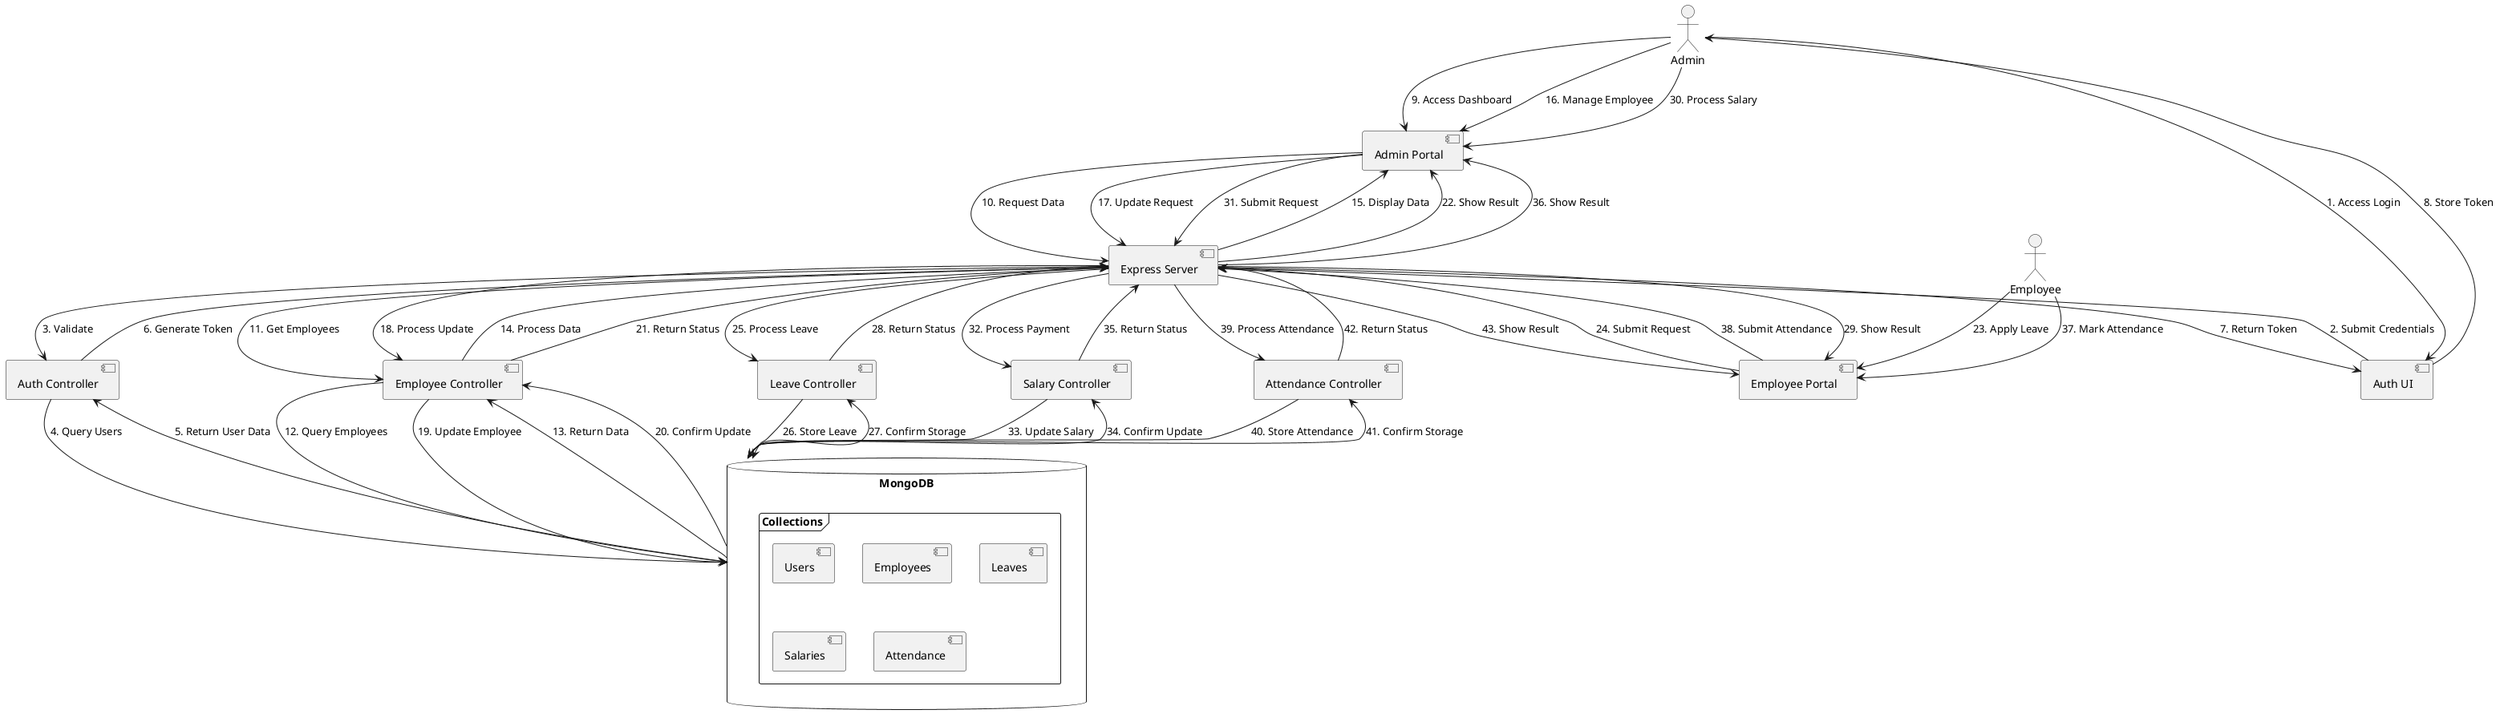 @startuml EMS Collaboration Diagram

' Actors
actor "Admin" as Admin
actor "Employee" as Employee

' Frontend Components
component "Admin Portal" as AdminPortal
component "Employee Portal" as EmpPortal
component "Auth UI" as AuthUI

' Backend Components
component "Express Server" as Server
component "Auth Controller" as AuthCtrl
component "Employee Controller" as EmpCtrl
component "Leave Controller" as LeaveCtrl
component "Salary Controller" as SalaryCtrl
component "Attendance Controller" as AttendCtrl

' Database
database "MongoDB" as DB {
  frame "Collections" {
    [Users] as Users
    [Employees] as Employees
    [Leaves] as Leaves
    [Salaries] as Salaries
    [Attendance] as Attendance
  }
}

' Authentication Flow
Admin --> AuthUI : 1. Access Login
AuthUI --> Server : 2. Submit Credentials
Server --> AuthCtrl : 3. Validate
AuthCtrl --> DB : 4. Query Users
DB --> AuthCtrl : 5. Return User Data
AuthCtrl --> Server : 6. Generate Token
Server --> AuthUI : 7. Return Token
AuthUI --> Admin : 8. Store Token

' Admin Operations
Admin --> AdminPortal : 9. Access Dashboard
AdminPortal --> Server : 10. Request Data
Server --> EmpCtrl : 11. Get Employees
EmpCtrl --> DB : 12. Query Employees
DB --> EmpCtrl : 13. Return Data
EmpCtrl --> Server : 14. Process Data
Server --> AdminPortal : 15. Display Data

' Employee Management
Admin --> AdminPortal : 16. Manage Employee
AdminPortal --> Server : 17. Update Request
Server --> EmpCtrl : 18. Process Update
EmpCtrl --> DB : 19. Update Employee
DB --> EmpCtrl : 20. Confirm Update
EmpCtrl --> Server : 21. Return Status
Server --> AdminPortal : 22. Show Result

' Leave Management
Employee --> EmpPortal : 23. Apply Leave
EmpPortal --> Server : 24. Submit Request
Server --> LeaveCtrl : 25. Process Leave
LeaveCtrl --> DB : 26. Store Leave
DB --> LeaveCtrl : 27. Confirm Storage
LeaveCtrl --> Server : 28. Return Status
Server --> EmpPortal : 29. Show Result

' Salary Processing
Admin --> AdminPortal : 30. Process Salary
AdminPortal --> Server : 31. Submit Request
Server --> SalaryCtrl : 32. Process Payment
SalaryCtrl --> DB : 33. Update Salary
DB --> SalaryCtrl : 34. Confirm Update
SalaryCtrl --> Server : 35. Return Status
Server --> AdminPortal : 36. Show Result

' Attendance Management
Employee --> EmpPortal : 37. Mark Attendance
EmpPortal --> Server : 38. Submit Attendance
Server --> AttendCtrl : 39. Process Attendance
AttendCtrl --> DB : 40. Store Attendance
DB --> AttendCtrl : 41. Confirm Storage
AttendCtrl --> Server : 42. Return Status
Server --> EmpPortal : 43. Show Result

@enduml 